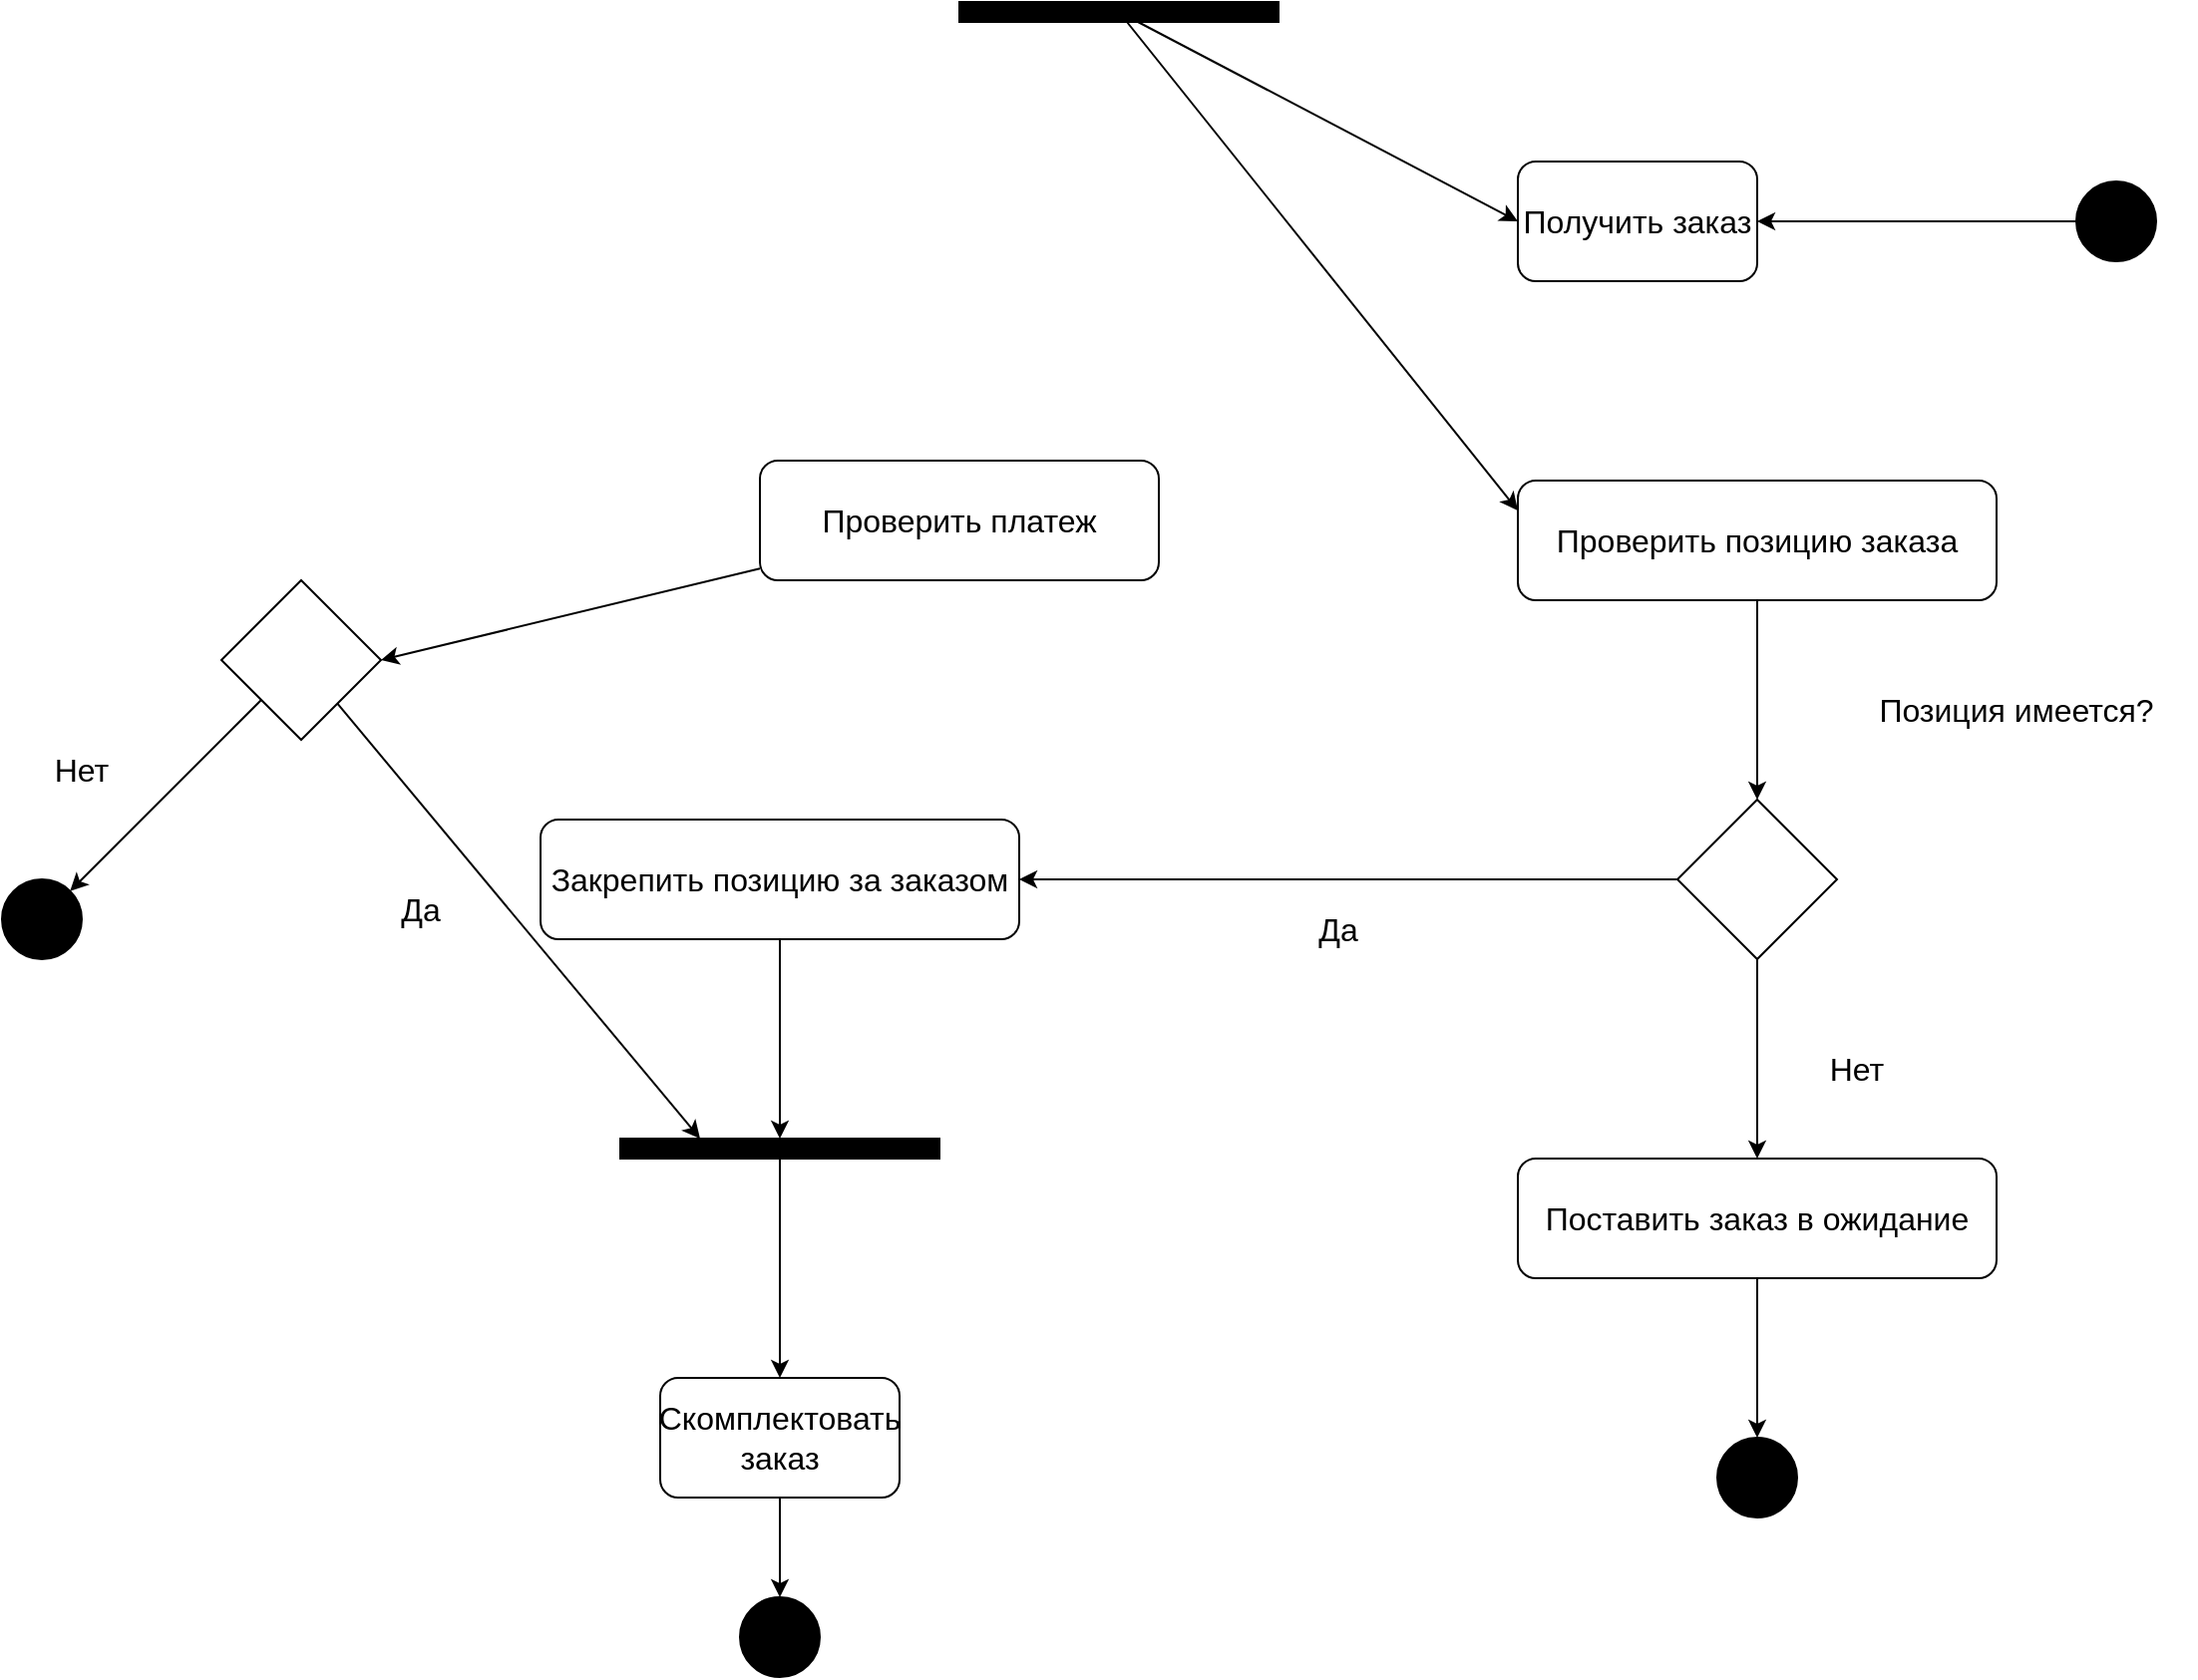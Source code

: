 <mxfile version="20.4.0" type="github">
  <diagram id="7kUxeH7Jw-LoY_kUkVDV" name="Страница 1">
    <mxGraphModel dx="1405" dy="998" grid="1" gridSize="10" guides="1" tooltips="1" connect="1" arrows="1" fold="1" page="1" pageScale="1" pageWidth="827" pageHeight="1169" math="0" shadow="0">
      <root>
        <mxCell id="0" />
        <mxCell id="1" parent="0" />
        <mxCell id="j5Ch8UjoO0QXaLidiu6w-6" style="rounded=0;orthogonalLoop=1;jettySize=auto;html=1;entryX=0;entryY=0.5;entryDx=0;entryDy=0;fontSize=16;" edge="1" parent="1" source="j5Ch8UjoO0QXaLidiu6w-2" target="j5Ch8UjoO0QXaLidiu6w-3">
          <mxGeometry relative="1" as="geometry" />
        </mxCell>
        <mxCell id="j5Ch8UjoO0QXaLidiu6w-9" style="edgeStyle=none;rounded=0;orthogonalLoop=1;jettySize=auto;html=1;entryX=0;entryY=0.25;entryDx=0;entryDy=0;fontSize=16;" edge="1" parent="1" source="j5Ch8UjoO0QXaLidiu6w-2" target="j5Ch8UjoO0QXaLidiu6w-7">
          <mxGeometry relative="1" as="geometry" />
        </mxCell>
        <mxCell id="j5Ch8UjoO0QXaLidiu6w-2" value="" style="rounded=0;whiteSpace=wrap;html=1;fillColor=#000000;" vertex="1" parent="1">
          <mxGeometry x="40" y="160" width="160" height="10" as="geometry" />
        </mxCell>
        <mxCell id="j5Ch8UjoO0QXaLidiu6w-3" value="Получить заказ" style="rounded=1;whiteSpace=wrap;html=1;fontSize=16;" vertex="1" parent="1">
          <mxGeometry x="320" y="240" width="120" height="60" as="geometry" />
        </mxCell>
        <mxCell id="j5Ch8UjoO0QXaLidiu6w-5" style="edgeStyle=orthogonalEdgeStyle;rounded=0;orthogonalLoop=1;jettySize=auto;html=1;fontSize=16;" edge="1" parent="1" source="j5Ch8UjoO0QXaLidiu6w-4" target="j5Ch8UjoO0QXaLidiu6w-3">
          <mxGeometry relative="1" as="geometry" />
        </mxCell>
        <mxCell id="j5Ch8UjoO0QXaLidiu6w-4" value="" style="ellipse;whiteSpace=wrap;html=1;aspect=fixed;fontSize=16;fillColor=#000000;" vertex="1" parent="1">
          <mxGeometry x="600" y="250" width="40" height="40" as="geometry" />
        </mxCell>
        <mxCell id="j5Ch8UjoO0QXaLidiu6w-10" style="edgeStyle=none;rounded=0;orthogonalLoop=1;jettySize=auto;html=1;entryX=0.5;entryY=0;entryDx=0;entryDy=0;fontSize=16;" edge="1" parent="1" source="j5Ch8UjoO0QXaLidiu6w-7" target="j5Ch8UjoO0QXaLidiu6w-8">
          <mxGeometry relative="1" as="geometry" />
        </mxCell>
        <mxCell id="j5Ch8UjoO0QXaLidiu6w-7" value="Проверить позицию заказа" style="rounded=1;whiteSpace=wrap;html=1;fontSize=16;" vertex="1" parent="1">
          <mxGeometry x="320" y="400" width="240" height="60" as="geometry" />
        </mxCell>
        <mxCell id="j5Ch8UjoO0QXaLidiu6w-12" style="edgeStyle=none;rounded=0;orthogonalLoop=1;jettySize=auto;html=1;entryX=0.5;entryY=0;entryDx=0;entryDy=0;fontSize=16;" edge="1" parent="1" source="j5Ch8UjoO0QXaLidiu6w-8" target="j5Ch8UjoO0QXaLidiu6w-11">
          <mxGeometry relative="1" as="geometry" />
        </mxCell>
        <mxCell id="j5Ch8UjoO0QXaLidiu6w-14" style="edgeStyle=none;rounded=0;orthogonalLoop=1;jettySize=auto;html=1;entryX=1;entryY=0.5;entryDx=0;entryDy=0;fontSize=16;" edge="1" parent="1" source="j5Ch8UjoO0QXaLidiu6w-8" target="j5Ch8UjoO0QXaLidiu6w-13">
          <mxGeometry relative="1" as="geometry" />
        </mxCell>
        <mxCell id="j5Ch8UjoO0QXaLidiu6w-8" value="" style="rhombus;whiteSpace=wrap;html=1;fontSize=16;" vertex="1" parent="1">
          <mxGeometry x="400" y="560" width="80" height="80" as="geometry" />
        </mxCell>
        <mxCell id="j5Ch8UjoO0QXaLidiu6w-19" style="edgeStyle=none;rounded=0;orthogonalLoop=1;jettySize=auto;html=1;entryX=0.5;entryY=0;entryDx=0;entryDy=0;fontSize=16;" edge="1" parent="1" source="j5Ch8UjoO0QXaLidiu6w-11" target="j5Ch8UjoO0QXaLidiu6w-18">
          <mxGeometry relative="1" as="geometry" />
        </mxCell>
        <mxCell id="j5Ch8UjoO0QXaLidiu6w-11" value="Поставить заказ в ожидание" style="rounded=1;whiteSpace=wrap;html=1;fontSize=16;" vertex="1" parent="1">
          <mxGeometry x="320" y="740" width="240" height="60" as="geometry" />
        </mxCell>
        <mxCell id="j5Ch8UjoO0QXaLidiu6w-21" style="edgeStyle=none;rounded=0;orthogonalLoop=1;jettySize=auto;html=1;entryX=0.5;entryY=0;entryDx=0;entryDy=0;fontSize=16;" edge="1" parent="1" source="j5Ch8UjoO0QXaLidiu6w-13" target="j5Ch8UjoO0QXaLidiu6w-20">
          <mxGeometry relative="1" as="geometry" />
        </mxCell>
        <mxCell id="j5Ch8UjoO0QXaLidiu6w-13" value="Закрепить позицию за заказом" style="rounded=1;whiteSpace=wrap;html=1;fontSize=16;" vertex="1" parent="1">
          <mxGeometry x="-170" y="570" width="240" height="60" as="geometry" />
        </mxCell>
        <mxCell id="j5Ch8UjoO0QXaLidiu6w-15" value="Позиция имеется?" style="text;html=1;strokeColor=none;fillColor=none;align=center;verticalAlign=middle;whiteSpace=wrap;rounded=0;fontSize=16;" vertex="1" parent="1">
          <mxGeometry x="480" y="500" width="180" height="30" as="geometry" />
        </mxCell>
        <mxCell id="j5Ch8UjoO0QXaLidiu6w-16" value="Нет" style="text;html=1;strokeColor=none;fillColor=none;align=center;verticalAlign=middle;whiteSpace=wrap;rounded=0;fontSize=16;" vertex="1" parent="1">
          <mxGeometry x="460" y="680" width="60" height="30" as="geometry" />
        </mxCell>
        <mxCell id="j5Ch8UjoO0QXaLidiu6w-17" value="Да" style="text;html=1;strokeColor=none;fillColor=none;align=center;verticalAlign=middle;whiteSpace=wrap;rounded=0;fontSize=16;" vertex="1" parent="1">
          <mxGeometry x="200" y="610" width="60" height="30" as="geometry" />
        </mxCell>
        <mxCell id="j5Ch8UjoO0QXaLidiu6w-18" value="" style="ellipse;whiteSpace=wrap;html=1;aspect=fixed;fontSize=16;fillColor=#000000;" vertex="1" parent="1">
          <mxGeometry x="420" y="880" width="40" height="40" as="geometry" />
        </mxCell>
        <mxCell id="j5Ch8UjoO0QXaLidiu6w-32" style="edgeStyle=none;rounded=0;orthogonalLoop=1;jettySize=auto;html=1;entryX=0.5;entryY=0;entryDx=0;entryDy=0;fontSize=16;" edge="1" parent="1" source="j5Ch8UjoO0QXaLidiu6w-20" target="j5Ch8UjoO0QXaLidiu6w-31">
          <mxGeometry relative="1" as="geometry" />
        </mxCell>
        <mxCell id="j5Ch8UjoO0QXaLidiu6w-20" value="" style="rounded=0;whiteSpace=wrap;html=1;fillColor=#000000;" vertex="1" parent="1">
          <mxGeometry x="-130" y="730" width="160" height="10" as="geometry" />
        </mxCell>
        <mxCell id="j5Ch8UjoO0QXaLidiu6w-25" style="edgeStyle=none;rounded=0;orthogonalLoop=1;jettySize=auto;html=1;entryX=1;entryY=0.5;entryDx=0;entryDy=0;fontSize=16;" edge="1" parent="1" source="j5Ch8UjoO0QXaLidiu6w-23" target="j5Ch8UjoO0QXaLidiu6w-24">
          <mxGeometry relative="1" as="geometry" />
        </mxCell>
        <mxCell id="j5Ch8UjoO0QXaLidiu6w-23" value="Проверить платеж" style="rounded=1;whiteSpace=wrap;html=1;fontSize=16;" vertex="1" parent="1">
          <mxGeometry x="-60" y="390" width="200" height="60" as="geometry" />
        </mxCell>
        <mxCell id="j5Ch8UjoO0QXaLidiu6w-26" style="edgeStyle=none;rounded=0;orthogonalLoop=1;jettySize=auto;html=1;entryX=0.25;entryY=0;entryDx=0;entryDy=0;fontSize=16;" edge="1" parent="1" source="j5Ch8UjoO0QXaLidiu6w-24" target="j5Ch8UjoO0QXaLidiu6w-20">
          <mxGeometry relative="1" as="geometry" />
        </mxCell>
        <mxCell id="j5Ch8UjoO0QXaLidiu6w-28" style="edgeStyle=none;rounded=0;orthogonalLoop=1;jettySize=auto;html=1;entryX=1;entryY=0;entryDx=0;entryDy=0;fontSize=16;" edge="1" parent="1" source="j5Ch8UjoO0QXaLidiu6w-24" target="j5Ch8UjoO0QXaLidiu6w-27">
          <mxGeometry relative="1" as="geometry" />
        </mxCell>
        <mxCell id="j5Ch8UjoO0QXaLidiu6w-24" value="" style="rhombus;whiteSpace=wrap;html=1;fontSize=16;" vertex="1" parent="1">
          <mxGeometry x="-330" y="450" width="80" height="80" as="geometry" />
        </mxCell>
        <mxCell id="j5Ch8UjoO0QXaLidiu6w-27" value="" style="ellipse;whiteSpace=wrap;html=1;aspect=fixed;fontSize=16;fillColor=#000000;" vertex="1" parent="1">
          <mxGeometry x="-440" y="600" width="40" height="40" as="geometry" />
        </mxCell>
        <mxCell id="j5Ch8UjoO0QXaLidiu6w-29" value="Да" style="text;html=1;strokeColor=none;fillColor=none;align=center;verticalAlign=middle;whiteSpace=wrap;rounded=0;fontSize=16;" vertex="1" parent="1">
          <mxGeometry x="-260" y="600" width="60" height="30" as="geometry" />
        </mxCell>
        <mxCell id="j5Ch8UjoO0QXaLidiu6w-30" value="Нет" style="text;html=1;strokeColor=none;fillColor=none;align=center;verticalAlign=middle;whiteSpace=wrap;rounded=0;fontSize=16;" vertex="1" parent="1">
          <mxGeometry x="-430" y="530" width="60" height="30" as="geometry" />
        </mxCell>
        <mxCell id="j5Ch8UjoO0QXaLidiu6w-34" style="edgeStyle=none;rounded=0;orthogonalLoop=1;jettySize=auto;html=1;entryX=0.5;entryY=0;entryDx=0;entryDy=0;fontSize=16;" edge="1" parent="1" source="j5Ch8UjoO0QXaLidiu6w-31" target="j5Ch8UjoO0QXaLidiu6w-33">
          <mxGeometry relative="1" as="geometry" />
        </mxCell>
        <mxCell id="j5Ch8UjoO0QXaLidiu6w-31" value="Скомплектовать заказ" style="rounded=1;whiteSpace=wrap;html=1;fontSize=16;" vertex="1" parent="1">
          <mxGeometry x="-110" y="850" width="120" height="60" as="geometry" />
        </mxCell>
        <mxCell id="j5Ch8UjoO0QXaLidiu6w-33" value="" style="ellipse;whiteSpace=wrap;html=1;aspect=fixed;fontSize=16;fillColor=#000000;" vertex="1" parent="1">
          <mxGeometry x="-70" y="960" width="40" height="40" as="geometry" />
        </mxCell>
      </root>
    </mxGraphModel>
  </diagram>
</mxfile>
